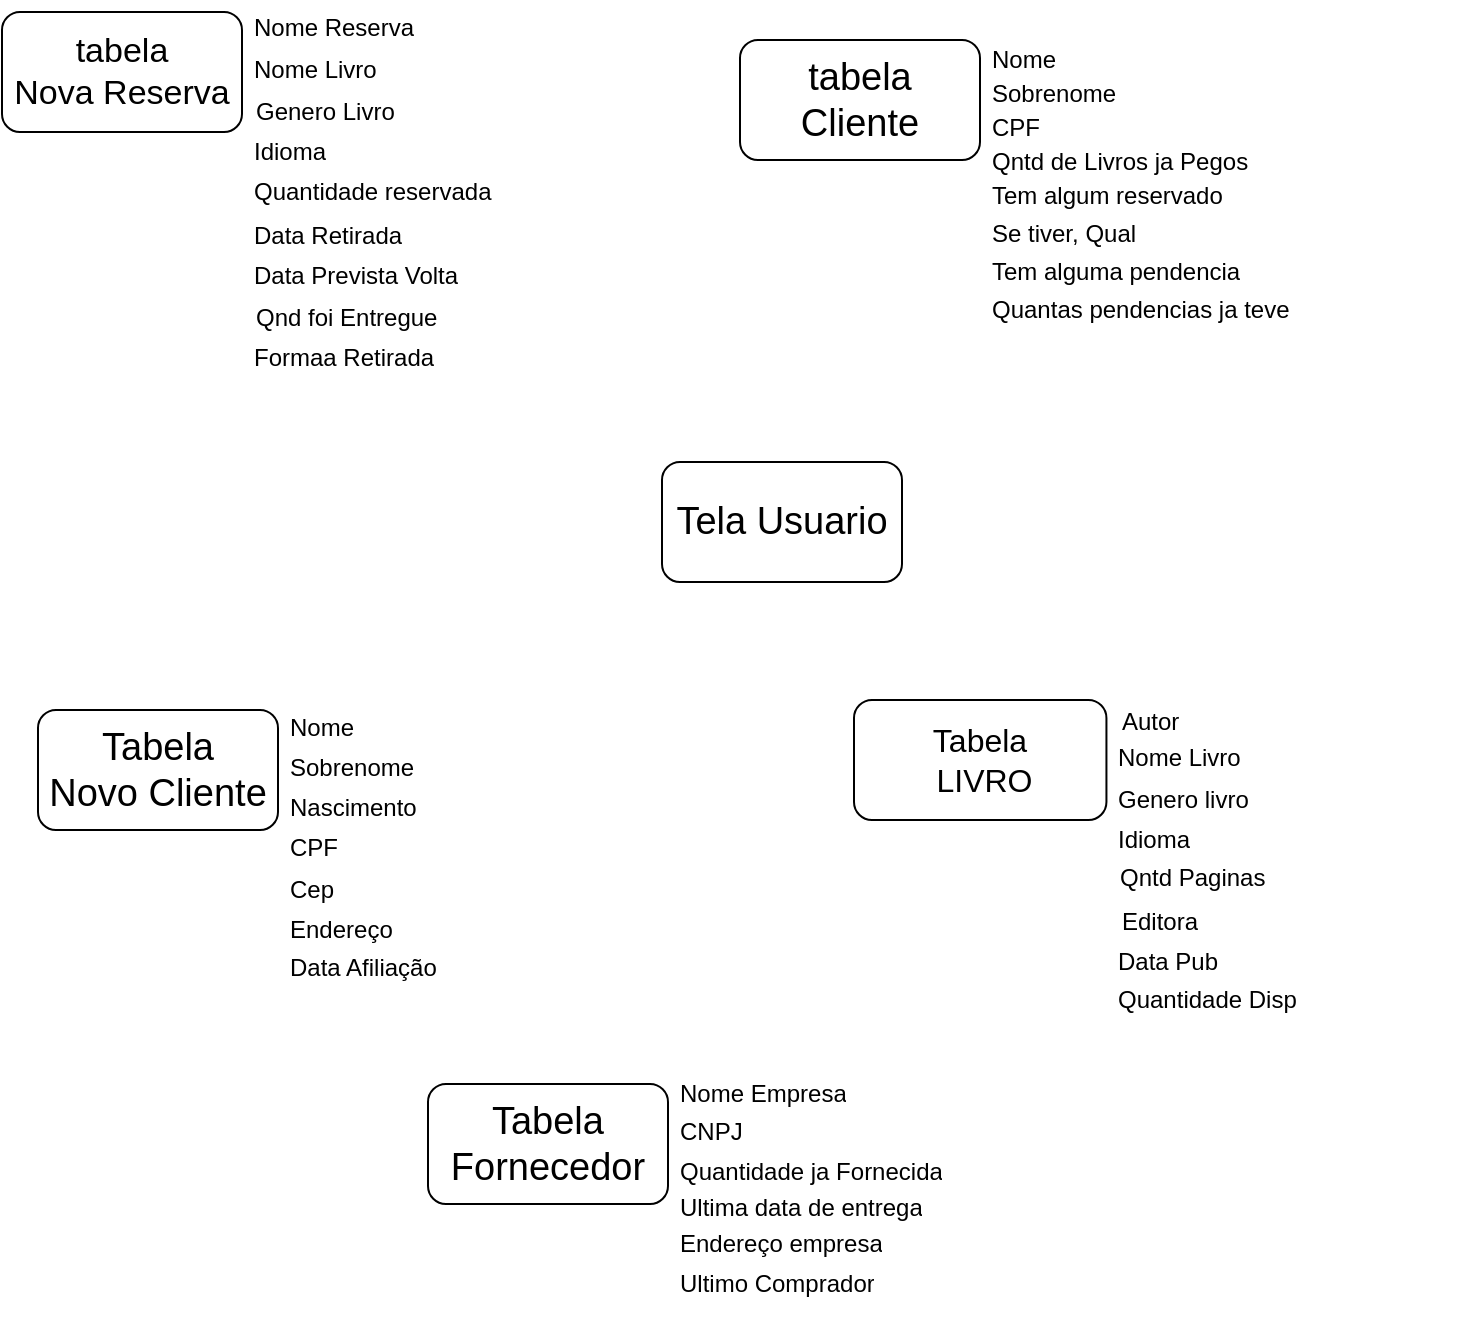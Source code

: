<mxfile version="26.2.15">
  <diagram name="Página-1" id="s4EjuR_SOuWsDBFr8Wqq">
    <mxGraphModel dx="2484" dy="1252" grid="0" gridSize="10" guides="1" tooltips="1" connect="1" arrows="1" fold="1" page="0" pageScale="1" pageWidth="827" pageHeight="1169" math="0" shadow="0">
      <root>
        <mxCell id="0" />
        <mxCell id="1" parent="0" />
        <mxCell id="fZHhxiA2aUK1aU4LnNNK-13" value="&lt;font style=&quot;font-size: 19px;&quot;&gt;Tela Usuario&lt;/font&gt;" style="rounded=1;whiteSpace=wrap;html=1;" vertex="1" parent="1">
          <mxGeometry x="256" y="333" width="120" height="60" as="geometry" />
        </mxCell>
        <mxCell id="fZHhxiA2aUK1aU4LnNNK-15" value="" style="group" vertex="1" connectable="0" parent="1">
          <mxGeometry x="352" y="448" width="284" height="170" as="geometry" />
        </mxCell>
        <mxCell id="fZHhxiA2aUK1aU4LnNNK-8" value="Editora" style="shape=partialRectangle;connectable=0;fillColor=none;top=0;left=0;bottom=0;right=0;align=left;spacingLeft=6;overflow=hidden;whiteSpace=wrap;html=1;" vertex="1" parent="fZHhxiA2aUK1aU4LnNNK-15">
          <mxGeometry x="126.222" y="100" width="157.778" height="30" as="geometry">
            <mxRectangle width="150" height="30" as="alternateBounds" />
          </mxGeometry>
        </mxCell>
        <mxCell id="fZHhxiA2aUK1aU4LnNNK-9" value="Autor" style="shape=partialRectangle;connectable=0;fillColor=none;top=0;left=0;bottom=0;right=0;align=left;spacingLeft=6;overflow=hidden;whiteSpace=wrap;html=1;" vertex="1" parent="fZHhxiA2aUK1aU4LnNNK-15">
          <mxGeometry x="126.222" width="157.778" height="30" as="geometry">
            <mxRectangle width="150" height="30" as="alternateBounds" />
          </mxGeometry>
        </mxCell>
        <mxCell id="fZHhxiA2aUK1aU4LnNNK-14" value="" style="group" vertex="1" connectable="0" parent="fZHhxiA2aUK1aU4LnNNK-15">
          <mxGeometry y="4" width="236.667" height="166" as="geometry" />
        </mxCell>
        <mxCell id="fZHhxiA2aUK1aU4LnNNK-1" value="&lt;div&gt;&lt;span style=&quot;font-size: 16px; background-color: transparent; color: light-dark(rgb(0, 0, 0), rgb(255, 255, 255));&quot;&gt;Tabela&lt;/span&gt;&lt;/div&gt;&lt;div&gt;&lt;font style=&quot;font-size: 16px;&quot;&gt;&amp;nbsp;&lt;/font&gt;&lt;span style=&quot;font-size: 16px; background-color: transparent; color: light-dark(rgb(0, 0, 0), rgb(255, 255, 255));&quot;&gt;LIVRO&lt;/span&gt;&lt;/div&gt;" style="rounded=1;whiteSpace=wrap;html=1;align=center;" vertex="1" parent="fZHhxiA2aUK1aU4LnNNK-14">
          <mxGeometry width="126.222" height="60" as="geometry" />
        </mxCell>
        <mxCell id="fZHhxiA2aUK1aU4LnNNK-2" value="Genero livro" style="text;strokeColor=none;fillColor=none;spacingLeft=4;spacingRight=4;overflow=hidden;rotatable=0;points=[[0,0.5],[1,0.5]];portConstraint=eastwest;fontSize=12;whiteSpace=wrap;html=1;" vertex="1" parent="fZHhxiA2aUK1aU4LnNNK-14">
          <mxGeometry x="126.222" y="36" width="86.252" height="30" as="geometry" />
        </mxCell>
        <mxCell id="fZHhxiA2aUK1aU4LnNNK-3" value="Nome Livro" style="text;strokeColor=none;fillColor=none;spacingLeft=4;spacingRight=4;overflow=hidden;rotatable=0;points=[[0,0.5],[1,0.5]];portConstraint=eastwest;fontSize=12;whiteSpace=wrap;html=1;" vertex="1" parent="fZHhxiA2aUK1aU4LnNNK-14">
          <mxGeometry x="126.222" y="15" width="86.252" height="30" as="geometry" />
        </mxCell>
        <mxCell id="fZHhxiA2aUK1aU4LnNNK-7" value="Qntd Paginas" style="shape=partialRectangle;connectable=0;fillColor=none;top=0;left=0;bottom=0;right=0;align=left;spacingLeft=6;overflow=hidden;whiteSpace=wrap;html=1;" vertex="1" parent="fZHhxiA2aUK1aU4LnNNK-14">
          <mxGeometry x="125.17" y="74" width="97.822" height="30" as="geometry">
            <mxRectangle width="150" height="30" as="alternateBounds" />
          </mxGeometry>
        </mxCell>
        <mxCell id="fZHhxiA2aUK1aU4LnNNK-10" value="Data Pub" style="text;strokeColor=none;fillColor=none;spacingLeft=4;spacingRight=4;overflow=hidden;rotatable=0;points=[[0,0.5],[1,0.5]];portConstraint=eastwest;fontSize=12;whiteSpace=wrap;html=1;" vertex="1" parent="fZHhxiA2aUK1aU4LnNNK-14">
          <mxGeometry x="126.222" y="117" width="72.578" height="30" as="geometry" />
        </mxCell>
        <mxCell id="fZHhxiA2aUK1aU4LnNNK-11" value="Quantidade Disp" style="text;strokeColor=none;fillColor=none;spacingLeft=4;spacingRight=4;overflow=hidden;rotatable=0;points=[[0,0.5],[1,0.5]];portConstraint=eastwest;fontSize=12;whiteSpace=wrap;html=1;" vertex="1" parent="fZHhxiA2aUK1aU4LnNNK-14">
          <mxGeometry x="126.222" y="136" width="110.444" height="30" as="geometry" />
        </mxCell>
        <mxCell id="fZHhxiA2aUK1aU4LnNNK-12" value="Idioma" style="text;strokeColor=none;fillColor=none;spacingLeft=4;spacingRight=4;overflow=hidden;rotatable=0;points=[[0,0.5],[1,0.5]];portConstraint=eastwest;fontSize=12;whiteSpace=wrap;html=1;" vertex="1" parent="fZHhxiA2aUK1aU4LnNNK-14">
          <mxGeometry x="126.222" y="56" width="52.593" height="30" as="geometry" />
        </mxCell>
        <mxCell id="fZHhxiA2aUK1aU4LnNNK-28" value="" style="group" vertex="1" connectable="0" parent="1">
          <mxGeometry x="-74" y="102" width="292" height="195" as="geometry" />
        </mxCell>
        <mxCell id="fZHhxiA2aUK1aU4LnNNK-16" value="&lt;font style=&quot;font-size: 17px;&quot;&gt;tabela&lt;/font&gt;&lt;div&gt;&lt;font style=&quot;font-size: 17px;&quot;&gt;Nova Reserva&lt;/font&gt;&lt;/div&gt;" style="rounded=1;whiteSpace=wrap;html=1;" vertex="1" parent="fZHhxiA2aUK1aU4LnNNK-28">
          <mxGeometry y="6" width="120" height="60" as="geometry" />
        </mxCell>
        <mxCell id="fZHhxiA2aUK1aU4LnNNK-17" value="Nome Reserva" style="text;strokeColor=none;fillColor=none;spacingLeft=4;spacingRight=4;overflow=hidden;rotatable=0;points=[[0,0.5],[1,0.5]];portConstraint=eastwest;fontSize=12;whiteSpace=wrap;html=1;" vertex="1" parent="fZHhxiA2aUK1aU4LnNNK-28">
          <mxGeometry x="120" width="171" height="30" as="geometry" />
        </mxCell>
        <mxCell id="fZHhxiA2aUK1aU4LnNNK-19" value="Idioma" style="text;strokeColor=none;fillColor=none;spacingLeft=4;spacingRight=4;overflow=hidden;rotatable=0;points=[[0,0.5],[1,0.5]];portConstraint=eastwest;fontSize=12;whiteSpace=wrap;html=1;" vertex="1" parent="fZHhxiA2aUK1aU4LnNNK-28">
          <mxGeometry x="120" y="62" width="171" height="30" as="geometry" />
        </mxCell>
        <mxCell id="fZHhxiA2aUK1aU4LnNNK-20" value="Qnd foi Entregue" style="text;strokeColor=none;fillColor=none;spacingLeft=4;spacingRight=4;overflow=hidden;rotatable=0;points=[[0,0.5],[1,0.5]];portConstraint=eastwest;fontSize=12;whiteSpace=wrap;html=1;" vertex="1" parent="fZHhxiA2aUK1aU4LnNNK-28">
          <mxGeometry x="121" y="145" width="171" height="30" as="geometry" />
        </mxCell>
        <mxCell id="fZHhxiA2aUK1aU4LnNNK-21" value="Genero Livro" style="text;strokeColor=none;fillColor=none;spacingLeft=4;spacingRight=4;overflow=hidden;rotatable=0;points=[[0,0.5],[1,0.5]];portConstraint=eastwest;fontSize=12;whiteSpace=wrap;html=1;" vertex="1" parent="fZHhxiA2aUK1aU4LnNNK-28">
          <mxGeometry x="121" y="42" width="171" height="30" as="geometry" />
        </mxCell>
        <mxCell id="fZHhxiA2aUK1aU4LnNNK-22" value="Data Retirada" style="text;strokeColor=none;fillColor=none;spacingLeft=4;spacingRight=4;overflow=hidden;rotatable=0;points=[[0,0.5],[1,0.5]];portConstraint=eastwest;fontSize=12;whiteSpace=wrap;html=1;" vertex="1" parent="fZHhxiA2aUK1aU4LnNNK-28">
          <mxGeometry x="120" y="104" width="171" height="30" as="geometry" />
        </mxCell>
        <mxCell id="fZHhxiA2aUK1aU4LnNNK-23" value="Nome Livro" style="text;strokeColor=none;fillColor=none;spacingLeft=4;spacingRight=4;overflow=hidden;rotatable=0;points=[[0,0.5],[1,0.5]];portConstraint=eastwest;fontSize=12;whiteSpace=wrap;html=1;" vertex="1" parent="fZHhxiA2aUK1aU4LnNNK-28">
          <mxGeometry x="120" y="21" width="171" height="30" as="geometry" />
        </mxCell>
        <mxCell id="fZHhxiA2aUK1aU4LnNNK-24" value="Data Prevista Volta" style="text;strokeColor=none;fillColor=none;spacingLeft=4;spacingRight=4;overflow=hidden;rotatable=0;points=[[0,0.5],[1,0.5]];portConstraint=eastwest;fontSize=12;whiteSpace=wrap;html=1;" vertex="1" parent="fZHhxiA2aUK1aU4LnNNK-28">
          <mxGeometry x="120" y="124" width="171" height="30" as="geometry" />
        </mxCell>
        <mxCell id="fZHhxiA2aUK1aU4LnNNK-25" value="Quantidade reservada" style="text;strokeColor=none;fillColor=none;spacingLeft=4;spacingRight=4;overflow=hidden;rotatable=0;points=[[0,0.5],[1,0.5]];portConstraint=eastwest;fontSize=12;whiteSpace=wrap;html=1;" vertex="1" parent="fZHhxiA2aUK1aU4LnNNK-28">
          <mxGeometry x="120" y="82" width="171" height="30" as="geometry" />
        </mxCell>
        <mxCell id="fZHhxiA2aUK1aU4LnNNK-27" value="Formaa Retirada" style="text;strokeColor=none;fillColor=none;spacingLeft=4;spacingRight=4;overflow=hidden;rotatable=0;points=[[0,0.5],[1,0.5]];portConstraint=eastwest;fontSize=12;whiteSpace=wrap;html=1;" vertex="1" parent="fZHhxiA2aUK1aU4LnNNK-28">
          <mxGeometry x="120" y="165" width="171" height="30" as="geometry" />
        </mxCell>
        <mxCell id="fZHhxiA2aUK1aU4LnNNK-43" value="" style="group" vertex="1" connectable="0" parent="1">
          <mxGeometry x="-56" y="452" width="274" height="150" as="geometry" />
        </mxCell>
        <mxCell id="fZHhxiA2aUK1aU4LnNNK-30" value="&lt;span style=&quot;font-size: 19px;&quot;&gt;Tabela&lt;/span&gt;&lt;div&gt;&lt;span style=&quot;font-size: 19px;&quot;&gt;Novo Cliente&lt;/span&gt;&lt;/div&gt;" style="rounded=1;whiteSpace=wrap;html=1;" vertex="1" parent="fZHhxiA2aUK1aU4LnNNK-43">
          <mxGeometry y="5" width="120" height="60" as="geometry" />
        </mxCell>
        <mxCell id="fZHhxiA2aUK1aU4LnNNK-31" value="Nome" style="text;strokeColor=none;fillColor=none;spacingLeft=4;spacingRight=4;overflow=hidden;rotatable=0;points=[[0,0.5],[1,0.5]];portConstraint=eastwest;fontSize=12;whiteSpace=wrap;html=1;" vertex="1" parent="fZHhxiA2aUK1aU4LnNNK-43">
          <mxGeometry x="120" width="154" height="30" as="geometry" />
        </mxCell>
        <mxCell id="fZHhxiA2aUK1aU4LnNNK-32" value="Sobrenome" style="text;strokeColor=none;fillColor=none;spacingLeft=4;spacingRight=4;overflow=hidden;rotatable=0;points=[[0,0.5],[1,0.5]];portConstraint=eastwest;fontSize=12;whiteSpace=wrap;html=1;" vertex="1" parent="fZHhxiA2aUK1aU4LnNNK-43">
          <mxGeometry x="120" y="20" width="154" height="30" as="geometry" />
        </mxCell>
        <mxCell id="fZHhxiA2aUK1aU4LnNNK-33" value="Nascimento" style="text;strokeColor=none;fillColor=none;spacingLeft=4;spacingRight=4;overflow=hidden;rotatable=0;points=[[0,0.5],[1,0.5]];portConstraint=eastwest;fontSize=12;whiteSpace=wrap;html=1;" vertex="1" parent="fZHhxiA2aUK1aU4LnNNK-43">
          <mxGeometry x="120" y="40" width="154" height="30" as="geometry" />
        </mxCell>
        <mxCell id="fZHhxiA2aUK1aU4LnNNK-34" value="CPF" style="text;strokeColor=none;fillColor=none;spacingLeft=4;spacingRight=4;overflow=hidden;rotatable=0;points=[[0,0.5],[1,0.5]];portConstraint=eastwest;fontSize=12;whiteSpace=wrap;html=1;" vertex="1" parent="fZHhxiA2aUK1aU4LnNNK-43">
          <mxGeometry x="120" y="60" width="154" height="30" as="geometry" />
        </mxCell>
        <mxCell id="fZHhxiA2aUK1aU4LnNNK-35" value="Cep" style="text;strokeColor=none;fillColor=none;spacingLeft=4;spacingRight=4;overflow=hidden;rotatable=0;points=[[0,0.5],[1,0.5]];portConstraint=eastwest;fontSize=12;whiteSpace=wrap;html=1;" vertex="1" parent="fZHhxiA2aUK1aU4LnNNK-43">
          <mxGeometry x="120" y="81" width="154" height="30" as="geometry" />
        </mxCell>
        <mxCell id="fZHhxiA2aUK1aU4LnNNK-36" value="Endereço" style="text;strokeColor=none;fillColor=none;spacingLeft=4;spacingRight=4;overflow=hidden;rotatable=0;points=[[0,0.5],[1,0.5]];portConstraint=eastwest;fontSize=12;whiteSpace=wrap;html=1;" vertex="1" parent="fZHhxiA2aUK1aU4LnNNK-43">
          <mxGeometry x="120" y="101" width="154" height="30" as="geometry" />
        </mxCell>
        <mxCell id="fZHhxiA2aUK1aU4LnNNK-37" value="Data Afiliação" style="text;strokeColor=none;fillColor=none;spacingLeft=4;spacingRight=4;overflow=hidden;rotatable=0;points=[[0,0.5],[1,0.5]];portConstraint=eastwest;fontSize=12;whiteSpace=wrap;html=1;" vertex="1" parent="fZHhxiA2aUK1aU4LnNNK-43">
          <mxGeometry x="120" y="120" width="154" height="30" as="geometry" />
        </mxCell>
        <mxCell id="fZHhxiA2aUK1aU4LnNNK-53" value="" style="group" vertex="1" connectable="0" parent="1">
          <mxGeometry x="295" y="118" width="360" height="155" as="geometry" />
        </mxCell>
        <mxCell id="fZHhxiA2aUK1aU4LnNNK-44" value="&lt;font style=&quot;font-size: 19px;&quot;&gt;tabela&lt;/font&gt;&lt;div&gt;&lt;span style=&quot;font-size: 19px;&quot;&gt;Cliente&lt;/span&gt;&lt;/div&gt;" style="rounded=1;whiteSpace=wrap;html=1;" vertex="1" parent="fZHhxiA2aUK1aU4LnNNK-53">
          <mxGeometry y="4" width="120" height="60" as="geometry" />
        </mxCell>
        <mxCell id="fZHhxiA2aUK1aU4LnNNK-45" value="Nome" style="text;strokeColor=none;fillColor=none;spacingLeft=4;spacingRight=4;overflow=hidden;rotatable=0;points=[[0,0.5],[1,0.5]];portConstraint=eastwest;fontSize=12;whiteSpace=wrap;html=1;" vertex="1" parent="fZHhxiA2aUK1aU4LnNNK-53">
          <mxGeometry x="120" width="240" height="30" as="geometry" />
        </mxCell>
        <mxCell id="fZHhxiA2aUK1aU4LnNNK-46" value="Sobrenome" style="text;strokeColor=none;fillColor=none;spacingLeft=4;spacingRight=4;overflow=hidden;rotatable=0;points=[[0,0.5],[1,0.5]];portConstraint=eastwest;fontSize=12;whiteSpace=wrap;html=1;" vertex="1" parent="fZHhxiA2aUK1aU4LnNNK-53">
          <mxGeometry x="120" y="17" width="240" height="30" as="geometry" />
        </mxCell>
        <mxCell id="fZHhxiA2aUK1aU4LnNNK-47" value="CPF" style="text;strokeColor=none;fillColor=none;spacingLeft=4;spacingRight=4;overflow=hidden;rotatable=0;points=[[0,0.5],[1,0.5]];portConstraint=eastwest;fontSize=12;whiteSpace=wrap;html=1;" vertex="1" parent="fZHhxiA2aUK1aU4LnNNK-53">
          <mxGeometry x="120" y="34" width="240" height="30" as="geometry" />
        </mxCell>
        <mxCell id="fZHhxiA2aUK1aU4LnNNK-48" value="Qntd de Livros ja Pegos" style="text;strokeColor=none;fillColor=none;spacingLeft=4;spacingRight=4;overflow=hidden;rotatable=0;points=[[0,0.5],[1,0.5]];portConstraint=eastwest;fontSize=12;whiteSpace=wrap;html=1;" vertex="1" parent="fZHhxiA2aUK1aU4LnNNK-53">
          <mxGeometry x="120" y="51" width="240" height="30" as="geometry" />
        </mxCell>
        <mxCell id="fZHhxiA2aUK1aU4LnNNK-49" value="Tem algum reservado" style="text;strokeColor=none;fillColor=none;spacingLeft=4;spacingRight=4;overflow=hidden;rotatable=0;points=[[0,0.5],[1,0.5]];portConstraint=eastwest;fontSize=12;whiteSpace=wrap;html=1;" vertex="1" parent="fZHhxiA2aUK1aU4LnNNK-53">
          <mxGeometry x="120" y="68" width="240" height="30" as="geometry" />
        </mxCell>
        <mxCell id="fZHhxiA2aUK1aU4LnNNK-50" value="Se tiver, Qual" style="text;strokeColor=none;fillColor=none;spacingLeft=4;spacingRight=4;overflow=hidden;rotatable=0;points=[[0,0.5],[1,0.5]];portConstraint=eastwest;fontSize=12;whiteSpace=wrap;html=1;" vertex="1" parent="fZHhxiA2aUK1aU4LnNNK-53">
          <mxGeometry x="120" y="87" width="240" height="30" as="geometry" />
        </mxCell>
        <mxCell id="fZHhxiA2aUK1aU4LnNNK-51" value="Tem alguma pendencia" style="text;strokeColor=none;fillColor=none;spacingLeft=4;spacingRight=4;overflow=hidden;rotatable=0;points=[[0,0.5],[1,0.5]];portConstraint=eastwest;fontSize=12;whiteSpace=wrap;html=1;" vertex="1" parent="fZHhxiA2aUK1aU4LnNNK-53">
          <mxGeometry x="120" y="106" width="240" height="30" as="geometry" />
        </mxCell>
        <mxCell id="fZHhxiA2aUK1aU4LnNNK-52" value="Quantas pendencias ja teve" style="text;strokeColor=none;fillColor=none;spacingLeft=4;spacingRight=4;overflow=hidden;rotatable=0;points=[[0,0.5],[1,0.5]];portConstraint=eastwest;fontSize=12;whiteSpace=wrap;html=1;" vertex="1" parent="fZHhxiA2aUK1aU4LnNNK-53">
          <mxGeometry x="120" y="125" width="240" height="30" as="geometry" />
        </mxCell>
        <mxCell id="fZHhxiA2aUK1aU4LnNNK-64" value="" style="group" vertex="1" connectable="0" parent="1">
          <mxGeometry x="139" y="635" width="273" height="125" as="geometry" />
        </mxCell>
        <mxCell id="fZHhxiA2aUK1aU4LnNNK-54" value="&lt;span style=&quot;font-size: 19px;&quot;&gt;Tabela&lt;/span&gt;&lt;div&gt;&lt;span style=&quot;font-size: 19px;&quot;&gt;Fornecedor&lt;/span&gt;&lt;/div&gt;" style="rounded=1;whiteSpace=wrap;html=1;movable=1;resizable=1;rotatable=1;deletable=1;editable=1;locked=0;connectable=1;" vertex="1" parent="fZHhxiA2aUK1aU4LnNNK-64">
          <mxGeometry y="9" width="120" height="60" as="geometry" />
        </mxCell>
        <mxCell id="fZHhxiA2aUK1aU4LnNNK-55" value="Nome Empresa" style="text;strokeColor=none;fillColor=none;spacingLeft=4;spacingRight=4;overflow=hidden;rotatable=0;points=[[0,0.5],[1,0.5]];portConstraint=eastwest;fontSize=12;whiteSpace=wrap;html=1;movable=0;resizable=0;deletable=0;editable=0;locked=1;connectable=0;" vertex="1" parent="fZHhxiA2aUK1aU4LnNNK-64">
          <mxGeometry x="120" width="153" height="30" as="geometry" />
        </mxCell>
        <mxCell id="fZHhxiA2aUK1aU4LnNNK-57" value="CNPJ" style="text;strokeColor=none;fillColor=none;spacingLeft=4;spacingRight=4;overflow=hidden;rotatable=0;points=[[0,0.5],[1,0.5]];portConstraint=eastwest;fontSize=12;whiteSpace=wrap;html=1;movable=0;resizable=0;deletable=0;editable=0;locked=1;connectable=0;" vertex="1" parent="fZHhxiA2aUK1aU4LnNNK-64">
          <mxGeometry x="120" y="19" width="153" height="30" as="geometry" />
        </mxCell>
        <mxCell id="fZHhxiA2aUK1aU4LnNNK-58" value="Quantidade ja Fornecida" style="text;strokeColor=none;fillColor=none;spacingLeft=4;spacingRight=4;overflow=hidden;rotatable=0;points=[[0,0.5],[1,0.5]];portConstraint=eastwest;fontSize=12;whiteSpace=wrap;html=1;movable=0;resizable=0;deletable=0;editable=0;locked=1;connectable=0;" vertex="1" parent="fZHhxiA2aUK1aU4LnNNK-64">
          <mxGeometry x="120" y="39" width="153" height="30" as="geometry" />
        </mxCell>
        <mxCell id="fZHhxiA2aUK1aU4LnNNK-59" value="Ultima data de entrega" style="text;strokeColor=none;fillColor=none;spacingLeft=4;spacingRight=4;overflow=hidden;rotatable=0;points=[[0,0.5],[1,0.5]];portConstraint=eastwest;fontSize=12;whiteSpace=wrap;html=1;movable=0;resizable=0;deletable=0;editable=0;locked=1;connectable=0;" vertex="1" parent="fZHhxiA2aUK1aU4LnNNK-64">
          <mxGeometry x="120" y="57" width="153" height="30" as="geometry" />
        </mxCell>
        <mxCell id="fZHhxiA2aUK1aU4LnNNK-60" value="Endereço empresa" style="text;strokeColor=none;fillColor=none;spacingLeft=4;spacingRight=4;overflow=hidden;rotatable=0;points=[[0,0.5],[1,0.5]];portConstraint=eastwest;fontSize=12;whiteSpace=wrap;html=1;movable=0;resizable=0;deletable=0;editable=0;locked=1;connectable=0;" vertex="1" parent="fZHhxiA2aUK1aU4LnNNK-64">
          <mxGeometry x="120" y="75" width="153" height="30" as="geometry" />
        </mxCell>
        <mxCell id="fZHhxiA2aUK1aU4LnNNK-61" value="Ultimo Comprador" style="text;strokeColor=none;fillColor=none;spacingLeft=4;spacingRight=4;overflow=hidden;rotatable=1;points=[[0,0.5],[1,0.5]];portConstraint=eastwest;fontSize=12;whiteSpace=wrap;html=1;movable=1;resizable=1;deletable=1;editable=1;locked=0;connectable=1;" vertex="1" parent="fZHhxiA2aUK1aU4LnNNK-64">
          <mxGeometry x="120" y="95" width="153" height="30" as="geometry" />
        </mxCell>
      </root>
    </mxGraphModel>
  </diagram>
</mxfile>

